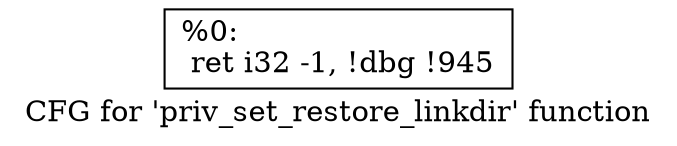 digraph "CFG for 'priv_set_restore_linkdir' function" {
	label="CFG for 'priv_set_restore_linkdir' function";

	Node0x2477c00 [shape=record,label="{%0:\l  ret i32 -1, !dbg !945\l}"];
}
